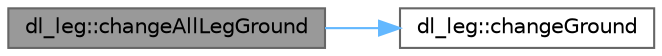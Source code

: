 digraph "dl_leg::changeAllLegGround"
{
 // LATEX_PDF_SIZE
  bgcolor="transparent";
  edge [fontname=Helvetica,fontsize=10,labelfontname=Helvetica,labelfontsize=10];
  node [fontname=Helvetica,fontsize=10,shape=box,height=0.2,width=0.4];
  rankdir="LR";
  Node1 [id="Node000001",label="dl_leg::changeAllLegGround",height=0.2,width=0.4,color="gray40", fillcolor="grey60", style="filled", fontcolor="black",tooltip="全ての脚の接地・遊脚情報を変更する．"];
  Node1 -> Node2 [id="edge1_Node000001_Node000002",color="steelblue1",style="solid",tooltip=" "];
  Node2 [id="Node000002",label="dl_leg::changeGround",height=0.2,width=0.4,color="grey40", fillcolor="white", style="filled",URL="$namespacedl__leg.html#a6f8a53a0ce2ddf6c81c6037d233e5251",tooltip=" "];
}
